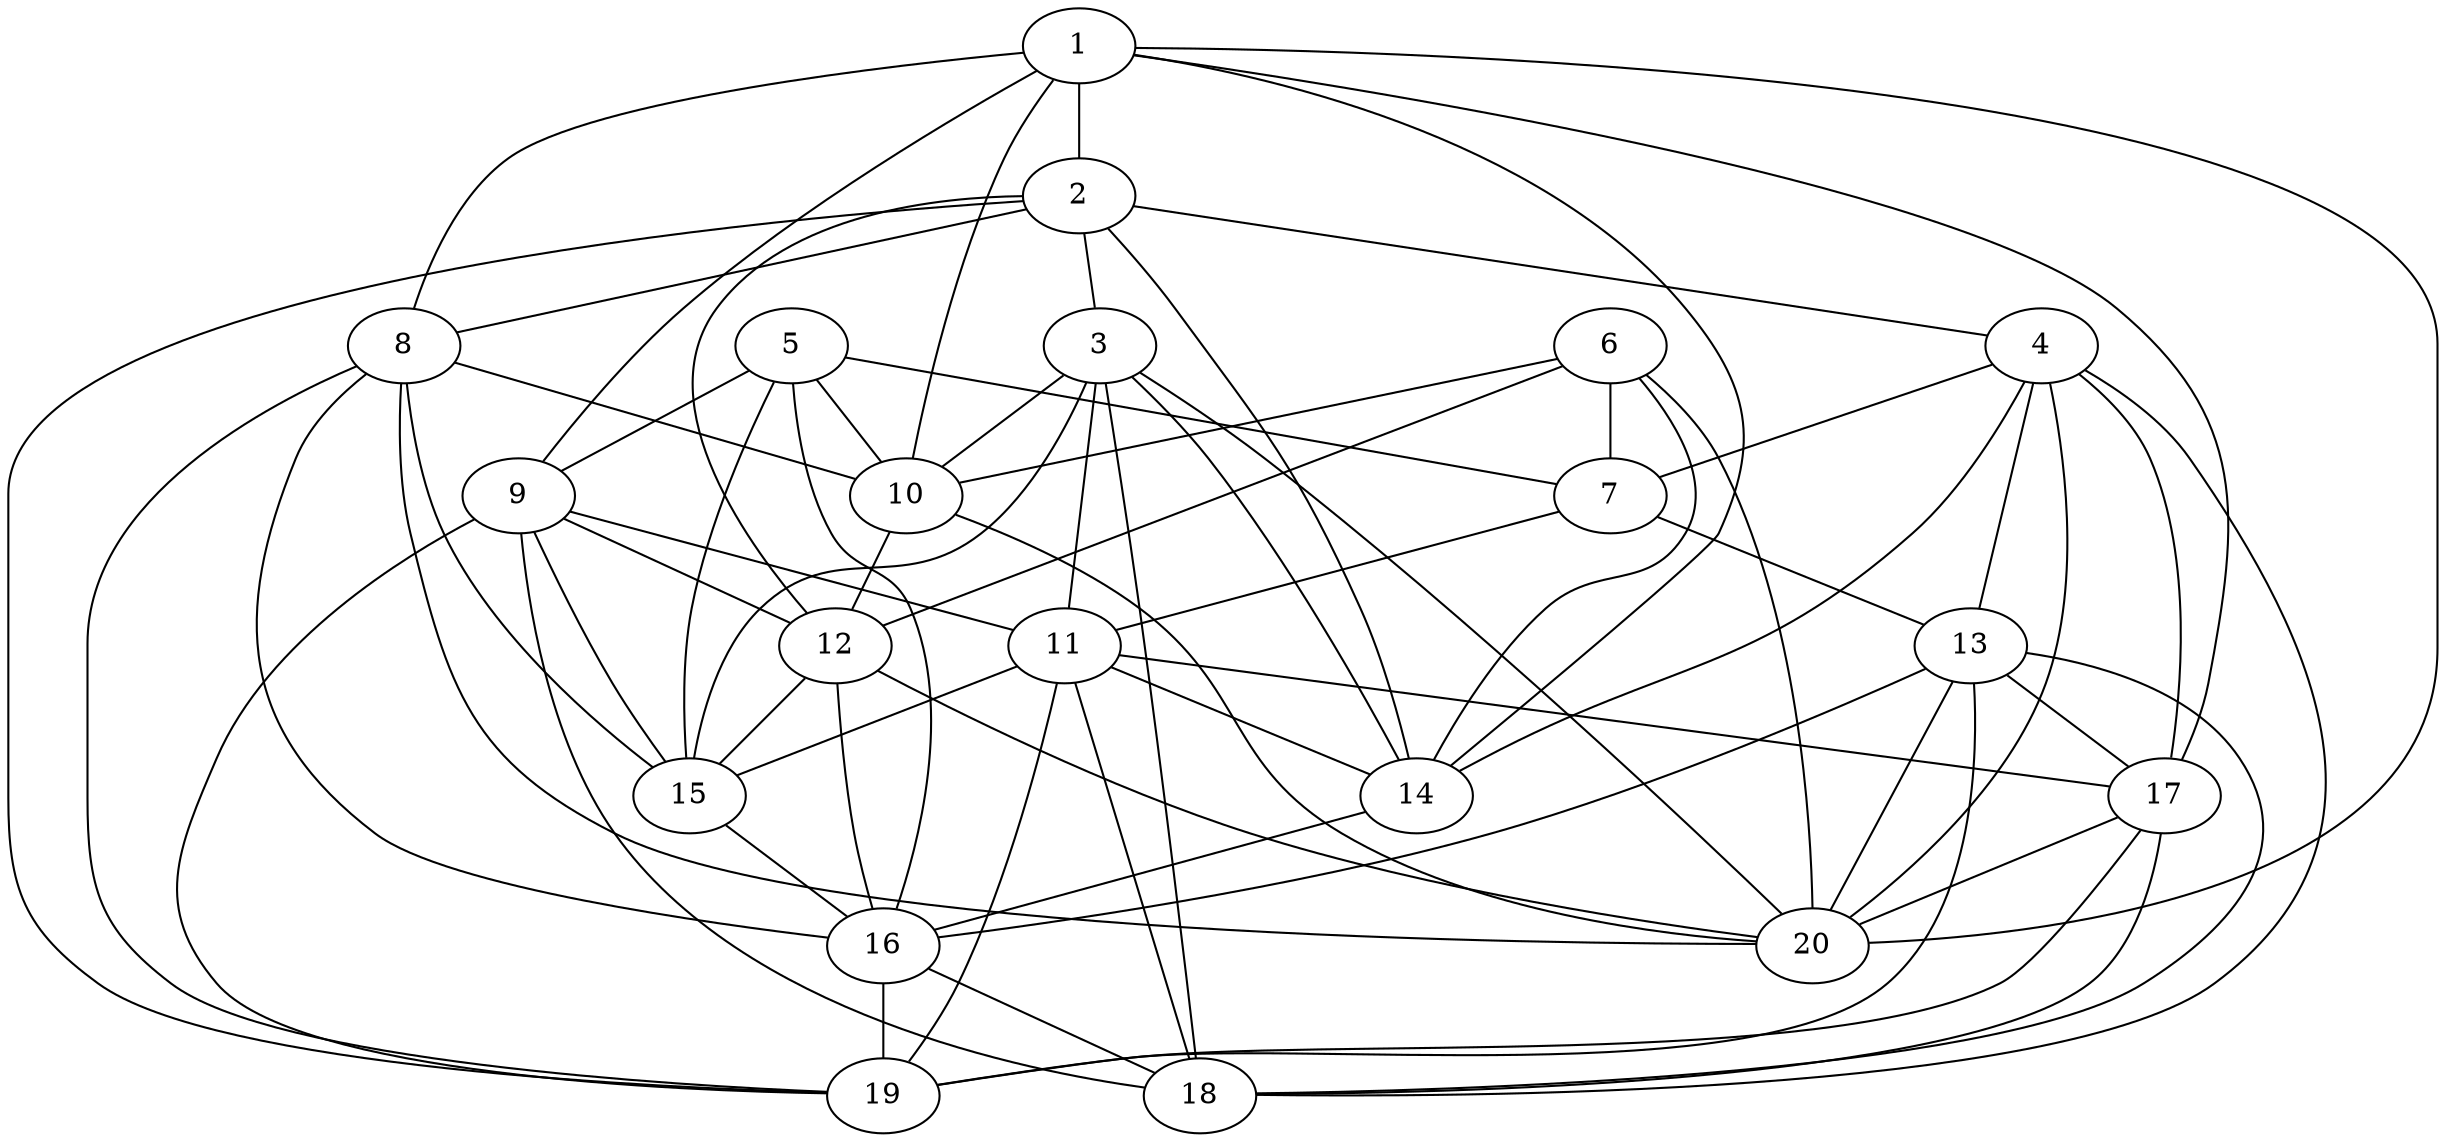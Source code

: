 graph G {
    1 -- 2 [len= 2]
    1 -- 8 [len= 2]
    1 -- 9 [len= 2]
    1 -- 10 [len= 2]
    1 -- 14 [len= 2]
    1 -- 17 [len= 2]
    1 -- 20 [len= 2]
    2 -- 3 [len= 2]
    2 -- 4 [len= 2]
    2 -- 8 [len= 2]
    2 -- 12 [len= 2]
    2 -- 14 [len= 2]
    2 -- 19 [len= 2]
    3 -- 10 [len= 2]
    3 -- 11 [len= 2]
    3 -- 14 [len= 2]
    3 -- 15 [len= 2]
    3 -- 18 [len= 2]
    3 -- 20 [len= 2]
    4 -- 7 [len= 2]
    4 -- 13 [len= 2]
    4 -- 14 [len= 2]
    4 -- 17 [len= 2]
    4 -- 18 [len= 2]
    4 -- 20 [len= 2]
    5 -- 7 [len= 2]
    5 -- 9 [len= 2]
    5 -- 10 [len= 2]
    5 -- 15 [len= 2]
    5 -- 16 [len= 2]
    6 -- 7 [len= 2]
    6 -- 10 [len= 2]
    6 -- 12 [len= 2]
    6 -- 14 [len= 2]
    6 -- 20 [len= 2]
    7 -- 11 [len= 2]
    7 -- 13 [len= 2]
    8 -- 10 [len= 2]
    8 -- 15 [len= 2]
    8 -- 16 [len= 2]
    8 -- 19 [len= 2]
    8 -- 20 [len= 2]
    9 -- 11 [len= 2]
    9 -- 12 [len= 2]
    9 -- 15 [len= 2]
    9 -- 18 [len= 2]
    9 -- 19 [len= 2]
    10 -- 12 [len= 2]
    10 -- 20 [len= 2]
    11 -- 14 [len= 2]
    11 -- 15 [len= 2]
    11 -- 17 [len= 2]
    11 -- 18 [len= 2]
    11 -- 19 [len= 2]
    12 -- 15 [len= 2]
    12 -- 16 [len= 2]
    12 -- 20 [len= 2]
    13 -- 16 [len= 2]
    13 -- 17 [len= 2]
    13 -- 18 [len= 2]
    13 -- 19 [len= 2]
    13 -- 20 [len= 2]
    14 -- 16 [len= 2]
    15 -- 16 [len= 2]
    16 -- 18 [len= 2]
    16 -- 19 [len= 2]
    17 -- 18 [len= 2]
    17 -- 19 [len= 2]
    17 -- 20 [len= 2]
}

